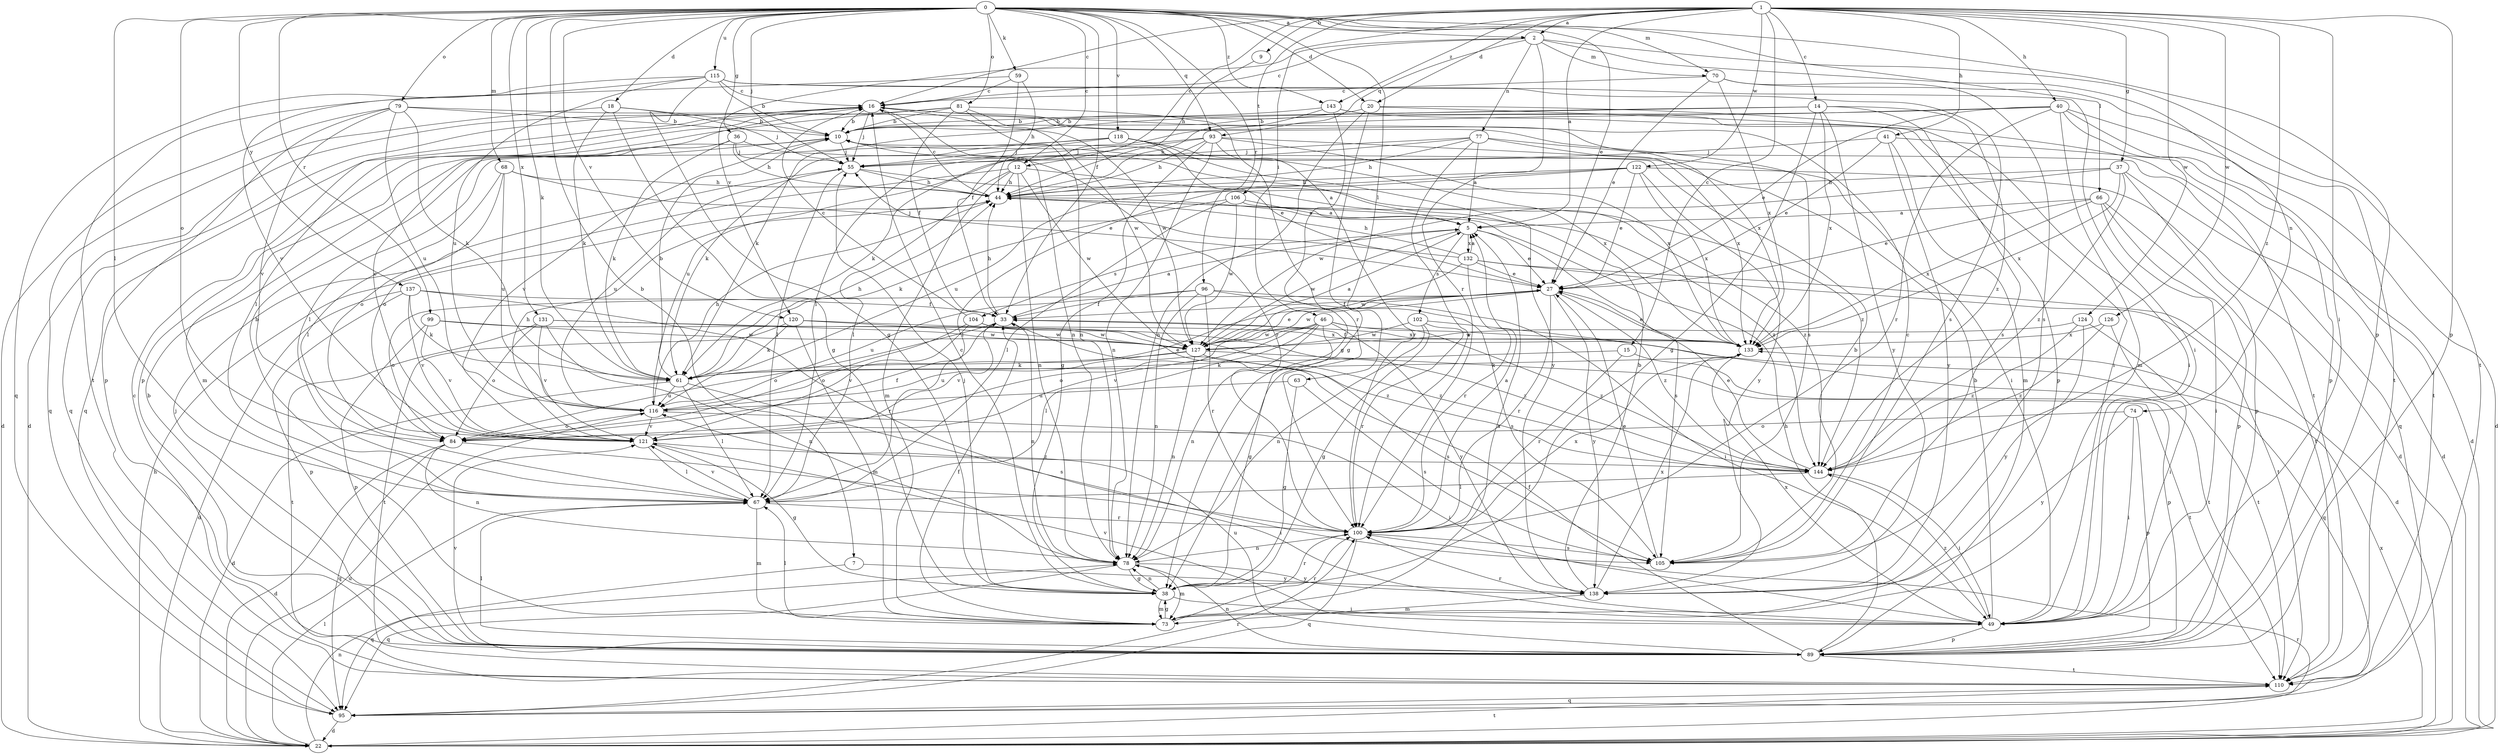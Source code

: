 strict digraph  {
0;
1;
2;
5;
7;
9;
10;
12;
14;
15;
16;
18;
20;
22;
27;
33;
36;
37;
38;
40;
41;
44;
46;
49;
55;
59;
61;
63;
66;
67;
68;
70;
73;
74;
77;
78;
79;
81;
84;
89;
93;
95;
96;
99;
100;
102;
104;
105;
106;
110;
115;
116;
118;
120;
121;
122;
124;
126;
127;
131;
132;
133;
137;
138;
143;
144;
0 -> 2  [label=a];
0 -> 7  [label=b];
0 -> 12  [label=c];
0 -> 18  [label=d];
0 -> 20  [label=d];
0 -> 27  [label=e];
0 -> 33  [label=f];
0 -> 36  [label=g];
0 -> 55  [label=j];
0 -> 59  [label=k];
0 -> 61  [label=k];
0 -> 63  [label=l];
0 -> 66  [label=l];
0 -> 67  [label=l];
0 -> 68  [label=m];
0 -> 70  [label=m];
0 -> 79  [label=o];
0 -> 81  [label=o];
0 -> 84  [label=o];
0 -> 89  [label=p];
0 -> 93  [label=q];
0 -> 96  [label=r];
0 -> 99  [label=r];
0 -> 115  [label=u];
0 -> 118  [label=v];
0 -> 120  [label=v];
0 -> 131  [label=x];
0 -> 137  [label=y];
0 -> 143  [label=z];
1 -> 2  [label=a];
1 -> 5  [label=a];
1 -> 9  [label=b];
1 -> 12  [label=c];
1 -> 14  [label=c];
1 -> 15  [label=c];
1 -> 16  [label=c];
1 -> 20  [label=d];
1 -> 37  [label=g];
1 -> 40  [label=h];
1 -> 41  [label=h];
1 -> 46  [label=i];
1 -> 49  [label=i];
1 -> 89  [label=p];
1 -> 106  [label=t];
1 -> 122  [label=w];
1 -> 124  [label=w];
1 -> 126  [label=w];
1 -> 143  [label=z];
1 -> 144  [label=z];
2 -> 16  [label=c];
2 -> 70  [label=m];
2 -> 74  [label=n];
2 -> 77  [label=n];
2 -> 93  [label=q];
2 -> 100  [label=r];
2 -> 110  [label=t];
2 -> 120  [label=v];
5 -> 27  [label=e];
5 -> 102  [label=s];
5 -> 104  [label=s];
5 -> 105  [label=s];
5 -> 127  [label=w];
5 -> 132  [label=x];
7 -> 95  [label=q];
7 -> 138  [label=y];
9 -> 44  [label=h];
10 -> 55  [label=j];
10 -> 121  [label=v];
12 -> 5  [label=a];
12 -> 44  [label=h];
12 -> 67  [label=l];
12 -> 73  [label=m];
12 -> 78  [label=n];
12 -> 84  [label=o];
12 -> 127  [label=w];
14 -> 10  [label=b];
14 -> 38  [label=g];
14 -> 61  [label=k];
14 -> 105  [label=s];
14 -> 133  [label=x];
14 -> 138  [label=y];
14 -> 144  [label=z];
15 -> 61  [label=k];
15 -> 89  [label=p];
15 -> 100  [label=r];
16 -> 10  [label=b];
16 -> 22  [label=d];
16 -> 55  [label=j];
16 -> 67  [label=l];
16 -> 78  [label=n];
16 -> 95  [label=q];
16 -> 127  [label=w];
16 -> 133  [label=x];
18 -> 10  [label=b];
18 -> 38  [label=g];
18 -> 55  [label=j];
18 -> 61  [label=k];
18 -> 95  [label=q];
20 -> 10  [label=b];
20 -> 38  [label=g];
20 -> 49  [label=i];
20 -> 78  [label=n];
20 -> 110  [label=t];
22 -> 44  [label=h];
22 -> 67  [label=l];
22 -> 78  [label=n];
22 -> 100  [label=r];
22 -> 110  [label=t];
22 -> 116  [label=u];
22 -> 133  [label=x];
27 -> 33  [label=f];
27 -> 84  [label=o];
27 -> 100  [label=r];
27 -> 127  [label=w];
27 -> 138  [label=y];
27 -> 144  [label=z];
33 -> 5  [label=a];
33 -> 44  [label=h];
33 -> 78  [label=n];
33 -> 84  [label=o];
33 -> 121  [label=v];
33 -> 133  [label=x];
36 -> 44  [label=h];
36 -> 55  [label=j];
36 -> 61  [label=k];
36 -> 73  [label=m];
36 -> 100  [label=r];
37 -> 22  [label=d];
37 -> 44  [label=h];
37 -> 89  [label=p];
37 -> 127  [label=w];
37 -> 133  [label=x];
37 -> 144  [label=z];
38 -> 16  [label=c];
38 -> 49  [label=i];
38 -> 55  [label=j];
38 -> 73  [label=m];
38 -> 78  [label=n];
38 -> 100  [label=r];
40 -> 10  [label=b];
40 -> 22  [label=d];
40 -> 27  [label=e];
40 -> 67  [label=l];
40 -> 73  [label=m];
40 -> 89  [label=p];
40 -> 100  [label=r];
40 -> 110  [label=t];
41 -> 22  [label=d];
41 -> 27  [label=e];
41 -> 55  [label=j];
41 -> 73  [label=m];
41 -> 138  [label=y];
44 -> 5  [label=a];
44 -> 16  [label=c];
44 -> 144  [label=z];
46 -> 38  [label=g];
46 -> 67  [label=l];
46 -> 78  [label=n];
46 -> 84  [label=o];
46 -> 95  [label=q];
46 -> 121  [label=v];
46 -> 127  [label=w];
46 -> 138  [label=y];
46 -> 144  [label=z];
49 -> 10  [label=b];
49 -> 89  [label=p];
49 -> 100  [label=r];
49 -> 121  [label=v];
49 -> 133  [label=x];
49 -> 144  [label=z];
55 -> 44  [label=h];
55 -> 67  [label=l];
55 -> 116  [label=u];
55 -> 144  [label=z];
59 -> 16  [label=c];
59 -> 33  [label=f];
59 -> 44  [label=h];
59 -> 110  [label=t];
61 -> 10  [label=b];
61 -> 22  [label=d];
61 -> 44  [label=h];
61 -> 67  [label=l];
61 -> 105  [label=s];
61 -> 116  [label=u];
63 -> 38  [label=g];
63 -> 105  [label=s];
63 -> 116  [label=u];
66 -> 5  [label=a];
66 -> 27  [label=e];
66 -> 49  [label=i];
66 -> 89  [label=p];
66 -> 110  [label=t];
66 -> 133  [label=x];
67 -> 10  [label=b];
67 -> 73  [label=m];
67 -> 100  [label=r];
67 -> 121  [label=v];
68 -> 27  [label=e];
68 -> 44  [label=h];
68 -> 67  [label=l];
68 -> 84  [label=o];
68 -> 116  [label=u];
70 -> 16  [label=c];
70 -> 27  [label=e];
70 -> 105  [label=s];
70 -> 110  [label=t];
70 -> 133  [label=x];
73 -> 5  [label=a];
73 -> 33  [label=f];
73 -> 38  [label=g];
73 -> 67  [label=l];
73 -> 100  [label=r];
74 -> 49  [label=i];
74 -> 84  [label=o];
74 -> 89  [label=p];
74 -> 138  [label=y];
77 -> 5  [label=a];
77 -> 44  [label=h];
77 -> 55  [label=j];
77 -> 95  [label=q];
77 -> 100  [label=r];
77 -> 116  [label=u];
77 -> 133  [label=x];
78 -> 38  [label=g];
78 -> 73  [label=m];
78 -> 95  [label=q];
78 -> 138  [label=y];
79 -> 10  [label=b];
79 -> 22  [label=d];
79 -> 61  [label=k];
79 -> 89  [label=p];
79 -> 105  [label=s];
79 -> 116  [label=u];
79 -> 121  [label=v];
81 -> 10  [label=b];
81 -> 33  [label=f];
81 -> 78  [label=n];
81 -> 89  [label=p];
81 -> 95  [label=q];
81 -> 100  [label=r];
81 -> 127  [label=w];
84 -> 22  [label=d];
84 -> 33  [label=f];
84 -> 49  [label=i];
84 -> 78  [label=n];
84 -> 95  [label=q];
89 -> 10  [label=b];
89 -> 33  [label=f];
89 -> 44  [label=h];
89 -> 55  [label=j];
89 -> 67  [label=l];
89 -> 78  [label=n];
89 -> 110  [label=t];
89 -> 116  [label=u];
89 -> 121  [label=v];
93 -> 38  [label=g];
93 -> 44  [label=h];
93 -> 49  [label=i];
93 -> 55  [label=j];
93 -> 61  [label=k];
93 -> 78  [label=n];
93 -> 100  [label=r];
93 -> 133  [label=x];
95 -> 22  [label=d];
95 -> 100  [label=r];
96 -> 33  [label=f];
96 -> 49  [label=i];
96 -> 78  [label=n];
96 -> 100  [label=r];
96 -> 105  [label=s];
96 -> 116  [label=u];
99 -> 89  [label=p];
99 -> 121  [label=v];
99 -> 127  [label=w];
99 -> 144  [label=z];
100 -> 5  [label=a];
100 -> 78  [label=n];
100 -> 95  [label=q];
100 -> 105  [label=s];
100 -> 133  [label=x];
102 -> 38  [label=g];
102 -> 78  [label=n];
102 -> 100  [label=r];
102 -> 110  [label=t];
102 -> 127  [label=w];
104 -> 16  [label=c];
104 -> 84  [label=o];
104 -> 121  [label=v];
104 -> 127  [label=w];
104 -> 144  [label=z];
105 -> 10  [label=b];
105 -> 16  [label=c];
105 -> 27  [label=e];
106 -> 5  [label=a];
106 -> 61  [label=k];
106 -> 67  [label=l];
106 -> 127  [label=w];
106 -> 144  [label=z];
110 -> 16  [label=c];
110 -> 95  [label=q];
115 -> 10  [label=b];
115 -> 16  [label=c];
115 -> 38  [label=g];
115 -> 49  [label=i];
115 -> 95  [label=q];
115 -> 105  [label=s];
115 -> 116  [label=u];
115 -> 121  [label=v];
116 -> 27  [label=e];
116 -> 44  [label=h];
116 -> 49  [label=i];
116 -> 84  [label=o];
116 -> 121  [label=v];
118 -> 27  [label=e];
118 -> 55  [label=j];
118 -> 61  [label=k];
118 -> 67  [label=l];
118 -> 133  [label=x];
118 -> 138  [label=y];
120 -> 61  [label=k];
120 -> 73  [label=m];
120 -> 110  [label=t];
120 -> 127  [label=w];
120 -> 133  [label=x];
121 -> 16  [label=c];
121 -> 38  [label=g];
121 -> 44  [label=h];
121 -> 67  [label=l];
121 -> 144  [label=z];
122 -> 22  [label=d];
122 -> 27  [label=e];
122 -> 44  [label=h];
122 -> 67  [label=l];
122 -> 116  [label=u];
122 -> 133  [label=x];
122 -> 138  [label=y];
124 -> 110  [label=t];
124 -> 127  [label=w];
124 -> 138  [label=y];
124 -> 144  [label=z];
126 -> 49  [label=i];
126 -> 133  [label=x];
126 -> 144  [label=z];
127 -> 5  [label=a];
127 -> 27  [label=e];
127 -> 61  [label=k];
127 -> 78  [label=n];
127 -> 105  [label=s];
127 -> 110  [label=t];
127 -> 116  [label=u];
131 -> 78  [label=n];
131 -> 84  [label=o];
131 -> 110  [label=t];
131 -> 121  [label=v];
131 -> 127  [label=w];
131 -> 144  [label=z];
132 -> 5  [label=a];
132 -> 22  [label=d];
132 -> 27  [label=e];
132 -> 44  [label=h];
132 -> 55  [label=j];
132 -> 100  [label=r];
132 -> 110  [label=t];
132 -> 127  [label=w];
133 -> 27  [label=e];
133 -> 33  [label=f];
133 -> 61  [label=k];
137 -> 22  [label=d];
137 -> 33  [label=f];
137 -> 61  [label=k];
137 -> 89  [label=p];
137 -> 100  [label=r];
137 -> 121  [label=v];
138 -> 10  [label=b];
138 -> 73  [label=m];
138 -> 133  [label=x];
143 -> 10  [label=b];
143 -> 38  [label=g];
143 -> 44  [label=h];
143 -> 49  [label=i];
143 -> 89  [label=p];
144 -> 27  [label=e];
144 -> 49  [label=i];
144 -> 67  [label=l];
}
